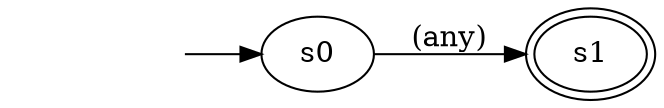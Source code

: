 // File in graphviz .dot format
// Example, create png file using: dot <filename> -Tpng -o out.png
digraph nfa {
rankdir=LR;
s0;
s1 [peripheries=2];
_start_ [style=invis];
_start_ -> s0
s0 -> s1 [label="(any)"];
}